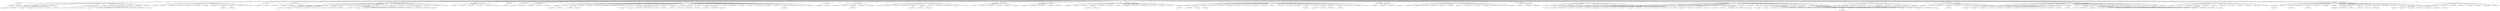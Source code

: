 graph {
n0 [label="n0 (0.0)"];
n1 [label="n1 (3.6034345626831055)"];
n2 [label="n2 (3.830849289894104)"];
n3 [label="n3 (3.9880666732788086)"];
n4 [label="n4 (2.5302411317825317)"];
n5 [label="n5 (3.759459972381592)"];
n6 [label="n6 (3.697323203086853)"];
n7 [label="n7 (3.911113142967224)"];
n8 [label="n8 (3.340311884880066)"];
n9 [label="n9 (2.1966166496276855)"];
n10 [label="n10 (2.5771268606185913)"];
n11 [label="n11 (4.509087443351746)"];
n12 [label="n12 (4.396745443344116)"];
n13 [label="n13 (3.539374828338623)"];
n14 [label="n14 (3.745763063430786)"];
n15 [label="n15 (2.229772448539734)"];
n16 [label="n16 (3.8648695945739746)"];
n17 [label="n17 (3.342055916786194)"];
n18 [label="n18 (3.4768069982528687)"];
n19 [label="n19 (4.219084978103638)"];
n20 [label="n20 (3.645456552505493)"];
n21 [label="n21 (3.684691905975342)"];
n22 [label="n22 (3.2778079509735107)"];
n23 [label="n23 (2.7425553798675537)"];
n24 [label="n24 (3.602260947227478)"];
n25 [label="n25 (2.7766849994659424)"];
n26 [label="n26 (3.3940268754959106)"];
n27 [label="n27 (3.447585701942444)"];
n28 [label="n28 (4.096680998802185)"];
n29 [label="n29 (3.530552864074707)"];
n30 [label="n30 (3.01652193069458)"];
n31 [label="n31 (1.0687607526779175)"];
n32 [label="n32 (3.488664388656616)"];
n33 [label="n33 (3.8003036975860596)"];
n34 [label="n34 (3.025096893310547)"];
n35 [label="n35 (1.7637624740600586)"];
n36 [label="n36 (3.021515369415283)"];
n37 [label="n37 (3.280629277229309)"];
n38 [label="n38 (3.824389696121216)"];
n39 [label="n39 (4.0750508308410645)"];
n40 [label="n40 (3.5838818550109863)"];
n41 [label="n41 (2.6219801902770996)"];
n42 [label="n42 (3.7380971908569336)"];
n43 [label="n43 (2.770440697669983)"];
n44 [label="n44 (3.6968458890914917)"];
n45 [label="n45 (2.157405138015747)"];
n46 [label="n46 (2.481542229652405)"];
n47 [label="n47 (4.156230568885803)"];
n48 [label="n48 (2.9443740844726562)"];
n49 [label="n49 (2.6325854063034058)"];
n50 [label="n50 (3.803130865097046)"];
n51 [label="n51 (3.7766624689102173)"];
n52 [label="n52 (3.3105578422546387)"];
n53 [label="n53 (3.298366665840149)"];
n54 [label="n54 (3.6431559324264526)"];
n55 [label="n55 (2.5360761880874634)"];
n56 [label="n56 (3.2690502405166626)"];
n57 [label="n57 (2.873220920562744)"];
n58 [label="n58 (2.378765344619751)"];
n59 [label="n59 (3.966499090194702)"];
n60 [label="n60 (2.795278549194336)"];
n61 [label="n61 (3.2085765600204468)"];
n62 [label="n62 (2.339782476425171)"];
n63 [label="n63 (3.1861828565597534)"];
n64 [label="n64 (3.7462754249572754)"];
n65 [label="n65 (3.792819380760193)"];
n66 [label="n66 (2.3186371326446533)"];
n67 [label="n67 (3.3801459074020386)"];
n68 [label="n68 (3.1056185960769653)"];
n69 [label="n69 (3.138826608657837)"];
n70 [label="n70 (4.542862415313721)"];
n71 [label="n71 (2.7073471546173096)"];
n72 [label="n72 (3.3270472288131714)"];
n73 [label="n73 (3.5739712715148926)"];
n74 [label="n74 (3.793933391571045)"];
n75 [label="n75 (3.66629695892334)"];
n76 [label="n76 (4.3477277755737305)"];
n77 [label="n77 (3.7838680744171143)"];
n78 [label="n78 (3.555697798728943)"];
n79 [label="n79 (3.3565168380737305)"];
n80 [label="n80 (3.3002625703811646)"];
n81 [label="n81 (2.17805016040802)"];
n82 [label="n82 (3.41733181476593)"];
n83 [label="n83 (3.1128162145614624)"];
n84 [label="n84 (1.2726364135742188)"];
n85 [label="n85 (3.5236217975616455)"];
n86 [label="n86 (2.8831593990325928)"];
n87 [label="n87 (3.1364604234695435)"];
n88 [label="n88 (3.927209496498108)"];
n89 [label="n89 (4.052146911621094)"];
n90 [label="n90 (3.5241490602493286)"];
n91 [label="n91 (2.743841290473938)"];
n92 [label="n92 (2.067803144454956)"];
n93 [label="n93 (3.307766914367676)"];
n94 [label="n94 (2.3019665479660034)"];
n95 [label="n95 (3.1331067085266113)"];
n96 [label="n96 (2.8559274673461914)"];
n97 [label="n97 (3.8707942962646484)"];
n98 [label="n98 (3.759977340698242)"];
n99 [label="n99 (3.5661461353302)"];
n100 [label="n100 (3.069667339324951)"];
n101 [label="n101 (2.7589826583862305)"];
n102 [label="n102 (3.762057662010193)"];
n103 [label="n103 (3.8329354524612427)"];
n104 [label="n104 (3.833332657814026)"];
n105 [label="n105 (3.133044123649597)"];
n106 [label="n106 (3.630699872970581)"];
n107 [label="n107 (3.252986788749695)"];
n108 [label="n108 (4.0808258056640625)"];
n109 [label="n109 (2.511424422264099)"];
n110 [label="n110 (4.111233711242676)"];
n111 [label="n111 (3.027274012565613)"];
n112 [label="n112 (3.6131123304367065)"];
n113 [label="n113 (2.33532977104187)"];
n114 [label="n114 (3.0474847555160522)"];
n115 [label="n115 (4.184948682785034)"];
n116 [label="n116 (3.7694218158721924)"];
n117 [label="n117 (3.33188796043396)"];
n118 [label="n118 (3.212952136993408)"];
n119 [label="n119 (2.716492533683777)"];
n120 [label="n120 (3.161110520362854)"];
n121 [label="n121 (2.417776584625244)"];
n122 [label="n122 (4.374061822891235)"];
n123 [label="n123 (2.4760230779647827)"];
n124 [label="n124 (4.085485458374023)"];
n125 [label="n125 (3.5015209913253784)"];
n126 [label="n126 (2.6700520515441895)"];
n127 [label="n127 (3.382794141769409)"];
n128 [label="n128 (3.5283607244491577)"];
n129 [label="n129 (2.690896987915039)"];
n130 [label="n130 (3.746774435043335)"];
n131 [label="n131 (2.9527170658111572)"];
n132 [label="n132 (4.080668091773987)"];
n133 [label="n133 (2.3010224103927612)"];
n134 [label="n134 (3.2323062419891357)"];
n135 [label="n135 (3.4007309675216675)"];
n136 [label="n136 (3.8042523860931396)"];
n137 [label="n137 (2.60648250579834)"];
n138 [label="n138 (4.0614787340164185)"];
n139 [label="n139 (2.7677003145217896)"];
n140 [label="n140 (3.632843255996704)"];
n141 [label="n141 (3.496915102005005)"];
n142 [label="n142 (2.63363516330719)"];
n143 [label="n143 (2.366189122200012)"];
n144 [label="n144 (3.6353228092193604)"];
n145 [label="n145 (3.2789031267166138)"];
n146 [label="n146 (2.188506007194519)"];
n147 [label="n147 (4.001771450042725)"];
n148 [label="n148 (2.920444130897522)"];
n149 [label="n149 (3.5722973346710205)"];
n150 [label="n150 (1.1481592655181885)"];
n151 [label="n151 (2.319695234298706)"];
n152 [label="n152 (2.7457956075668335)"];
n153 [label="n153 (3.650308132171631)"];
n154 [label="n154 (2.819834351539612)"];
n155 [label="n155 (3.5436038970947266)"];
n156 [label="n156 (3.423935294151306)"];
n157 [label="n157 (2.314920425415039)"];
n158 [label="n158 (3.786628842353821)"];
n159 [label="n159 (3.640925407409668)"];
n160 [label="n160 (3.234707832336426)"];
n161 [label="n161 (3.408450961112976)"];
n162 [label="n162 (3.0598673820495605)"];
n163 [label="n163 (3.746511936187744)"];
n164 [label="n164 (4.0454840660095215)"];
n165 [label="n165 (3.7268574237823486)"];
n166 [label="n166 (3.5723328590393066)"];
n167 [label="n167 (3.432418942451477)"];
n168 [label="n168 (4.03676438331604)"];
n169 [label="n169 (3.7981886863708496)"];
n170 [label="n170 (2.3269801139831543)"];
n171 [label="n171 (3.29255211353302)"];
n172 [label="n172 (2.6051602363586426)"];
n173 [label="n173 (2.074942469596863)"];
n174 [label="n174 (3.399405002593994)"];
n175 [label="n175 (2.794318914413452)"];
n176 [label="n176 (2.480010986328125)"];
n177 [label="n177 (3.381822347640991)"];
n178 [label="n178 (3.784619927406311)"];
n179 [label="n179 (3.7370190620422363)"];
n180 [label="n180 (2.481149196624756)"];
n181 [label="n181 (3.032340884208679)"];
n182 [label="n182 (1.6610890626907349)"];
n183 [label="n183 (3.9399439096450806)"];
n184 [label="n184 (1.454150915145874)"];
n185 [label="n185 (3.006353974342346)"];
n186 [label="n186 (2.203749656677246)"];
n187 [label="n187 (2.219743847846985)"];
n188 [label="n188 (3.3850775957107544)"];
n189 [label="n189 (3.4008498191833496)"];
n190 [label="n190 (3.995362401008606)"];
n191 [label="n191 (2.261682391166687)"];
n192 [label="n192 (3.8095812797546387)"];
n193 [label="n193 (4.338298678398132)"];
n194 [label="n194 (3.4620903730392456)"];
n195 [label="n195 (3.272406816482544)"];
n196 [label="n196 (3.0773335695266724)"];
n197 [label="n197 (3.521995425224304)"];
n198 [label="n198 (1.9483035802841187)"];
n199 [label="n199 (3.368093729019165)"];
n200 [label="n200 (3.200364589691162)"];
n201 [label="n201 (2.476472020149231)"];
n202 [label="n202 (3.231751322746277)"];
n203 [label="n203 (2.3181105852127075)"];
n204 [label="n204 (3.470585584640503)"];
n205 [label="n205 (3.772425055503845)"];
n206 [label="n206 (2.939525842666626)"];
n207 [label="n207 (2.7937756776809692)"];
n208 [label="n208 (3.2181153297424316)"];
n209 [label="n209 (3.4964970350265503)"];
n210 [label="n210 (2.742178201675415)"];
n211 [label="n211 (3.5153526067733765)"];
n212 [label="n212 (4.1848989725112915)"];
n213 [label="n213 (2.9057767391204834)"];
n214 [label="n214 (2.0394113063812256)"];
n215 [label="n215 (3.2071462869644165)"];
n216 [label="n216 (3.996845245361328)"];
n217 [label="n217 (3.3357949256896973)"];
n218 [label="n218 (3.794343113899231)"];
n219 [label="n219 (3.2396103143692017)"];
n220 [label="n220 (3.5760737657546997)"];
n221 [label="n221 (3.3948863744735718)"];
n222 [label="n222 (1.7117853164672852)"];
n223 [label="n223 (3.526899576187134)"];
n224 [label="n224 (3.1271753311157227)"];
n225 [label="n225 (3.225190758705139)"];
n226 [label="n226 (2.3864424228668213)"];
n227 [label="n227 (3.4824546575546265)"];
n228 [label="n228 (2.387430429458618)"];
n229 [label="n229 (2.505190134048462)"];
n230 [label="n230 (4.480416893959045)"];
n231 [label="n231 (3.349602460861206)"];
n232 [label="n232 (2.2521069049835205)"];
n233 [label="n233 (3.3939871788024902)"];
n234 [label="n234 (2.9839627742767334)"];
n235 [label="n235 (4.386499524116516)"];
n236 [label="n236 (3.7929320335388184)"];
n237 [label="n237 (3.630023956298828)"];
n238 [label="n238 (3.0311509370803833)"];
n239 [label="n239 (3.525680422782898)"];
n240 [label="n240 (2.606290102005005)"];
n241 [label="n241 (3.902939558029175)"];
n242 [label="n242 (3.637709379196167)"];
n243 [label="n243 (3.179192066192627)"];
n244 [label="n244 (3.653397798538208)"];
n245 [label="n245 (3.6621466875076294)"];
n246 [label="n246 (3.411239743232727)"];
n247 [label="n247 (3.659234881401062)"];
n248 [label="n248 (4.395505428314209)"];
n249 [label="n249 (3.110342502593994)"];
n250 [label="n250 (3.657895565032959)"];
n251 [label="n251 (3.6619313955307007)"];
n252 [label="n252 (2.8521615266799927)"];
n253 [label="n253 (2.599604845046997)"];
n254 [label="n254 (3.1847283840179443)"];
n255 [label="n255 (3.721871018409729)"];
n256 [label="n256 (3.699778199195862)"];
n257 [label="n257 (3.249337673187256)"];
n258 [label="n258 (3.8995708227157593)"];
n259 [label="n259 (2.6440584659576416)"];
n260 [label="n260 (3.943065643310547)"];
n261 [label="n261 (3.447598695755005)"];
n262 [label="n262 (1.2948548793792725)"];
n263 [label="n263 (3.0505071878433228)"];
n264 [label="n264 (3.9966983795166016)"];
n265 [label="n265 (2.554599642753601)"];
n266 [label="n266 (3.5585650205612183)"];
n267 [label="n267 (2.451367139816284)"];
n268 [label="n268 (3.9398783445358276)"];
n269 [label="n269 (2.342229962348938)"];
n270 [label="n270 (3.628416419029236)"];
n271 [label="n271 (3.641168236732483)"];
n272 [label="n272 (3.4691874980926514)"];
n273 [label="n273 (3.306206464767456)"];
n274 [label="n274 (3.562578320503235)"];
n275 [label="n275 (2.9834187030792236)"];
n276 [label="n276 (2.880190372467041)"];
n277 [label="n277 (4.060184478759766)"];
n278 [label="n278 (2.245369791984558)"];
n279 [label="n279 (2.3909109830856323)"];
n280 [label="n280 (2.7631808519363403)"];
n281 [label="n281 (3.768354058265686)"];
n282 [label="n282 (2.798377275466919)"];
n283 [label="n283 (3.145522713661194)"];
n284 [label="n284 (3.084293842315674)"];
n285 [label="n285 (3.4189348220825195)"];
n286 [label="n286 (3.3677374124526978)"];
n287 [label="n287 (2.4948511123657227)"];
n288 [label="n288 (2.4361982345581055)"];
n289 [label="n289 (3.021627187728882)"];
n290 [label="n290 (1.8468501567840576)"];
n291 [label="n291 (3.424220323562622)"];
n292 [label="n292 (2.4555498361587524)"];
n293 [label="n293 (3.5078924894332886)"];
n294 [label="n294 (2.8442641496658325)"];
n295 [label="n295 (3.5908604860305786)"];
n296 [label="n296 (3.377458095550537)"];
n297 [label="n297 (4.7140467166900635)"];
n298 [label="n298 (3.496320128440857)"];
n299 [label="n299 (2.686421751976013)"];
n300 [label="n300 (4.20259428024292)"];
n301 [label="n301 (2.99823796749115)"];
n302 [label="n302 (2.438140869140625)"];
n303 [label="n303 (2.378550887107849)"];
n304 [label="n304 (3.70807147026062)"];
n305 [label="n305 (2.7170432806015015)"];
n306 [label="n306 (3.167225480079651)"];
n307 [label="n307 (3.8428550958633423)"];
n308 [label="n308 (2.9794074296951294)"];
n309 [label="n309 (2.646193027496338)"];
n310 [label="n310 (3.8975934982299805)"];
n311 [label="n311 (2.6697733402252197)"];
n312 [label="n312 (3.3331137895584106)"];
n313 [label="n313 (4.17071270942688)"];
n314 [label="n314 (3.5361963510513306)"];
n315 [label="n315 (2.55509614944458)"];
n316 [label="n316 (3.871409296989441)"];
n317 [label="n317 (3.3268524408340454)"];
n318 [label="n318 (4.357276916503906)"];
n319 [label="n319 (2.7550209760665894)"];
n320 [label="n320 (3.915623426437378)"];
n321 [label="n321 (3.366586685180664)"];
n322 [label="n322 (3.543993592262268)"];
n323 [label="n323 (3.8710529804229736)"];
n324 [label="n324 (3.693337321281433)"];
n325 [label="n325 (3.7390122413635254)"];
n326 [label="n326 (3.1909334659576416)"];
n327 [label="n327 (2.588836908340454)"];
n328 [label="n328 (3.0781813859939575)"];
n329 [label="n329 (4.141105890274048)"];
n330 [label="n330 (3.3732223510742188)"];
n331 [label="n331 (3.5114344358444214)"];
n332 [label="n332 (3.3850767612457275)"];
n333 [label="n333 (3.3274686336517334)"];
n334 [label="n334 (3.9606164693832397)"];
n335 [label="n335 (3.5462424755096436)"];
n336 [label="n336 (1.52028226852417)"];
n337 [label="n337 (2.9914621114730835)"];
n338 [label="n338 (3.0133217573165894)"];
n339 [label="n339 (2.5633723735809326)"];
n340 [label="n340 (3.6198025941848755)"];
n341 [label="n341 (3.8355005979537964)"];
n342 [label="n342 (3.19238543510437)"];
n343 [label="n343 (2.939796209335327)"];
n344 [label="n344 (2.3490183353424072)"];
n345 [label="n345 (3.408751368522644)"];
n346 [label="n346 (2.3161078691482544)"];
n347 [label="n347 (2.586326003074646)"];
n348 [label="n348 (3.773483991622925)"];
n349 [label="n349 (2.7672513723373413)"];
n350 [label="n350 (2.697842240333557)"];
n351 [label="n351 (3.3319143056869507)"];
n352 [label="n352 (3.461910128593445)"];
n353 [label="n353 (3.3241546154022217)"];
n354 [label="n354 (3.428937554359436)"];
n355 [label="n355 (1.0237188339233398)"];
n356 [label="n356 (2.437268853187561)"];
n357 [label="n357 (2.6619569063186646)"];
n358 [label="n358 (3.789788603782654)"];
n359 [label="n359 (3.482711672782898)"];
n360 [label="n360 (2.1644304990768433)"];
n361 [label="n361 (2.4234033823013306)"];
n362 [label="n362 (2.619894027709961)"];
n363 [label="n363 (3.1537647247314453)"];
n364 [label="n364 (3.4281368255615234)"];
n365 [label="n365 (3.5874650478363037)"];
n366 [label="n366 (3.5497647523880005)"];
n367 [label="n367 (4.042220950126648)"];
n368 [label="n368 (3.3665863275527954)"];
n369 [label="n369 (2.9497196674346924)"];
n370 [label="n370 (2.2731963396072388)"];
n371 [label="n371 (4.038983583450317)"];
n372 [label="n372 (3.989962577819824)"];
n373 [label="n373 (4.181079268455505)"];
n374 [label="n374 (1.8131502866744995)"];
n375 [label="n375 (2.8437910079956055)"];
n376 [label="n376 (4.0444923639297485)"];
n377 [label="n377 (3.7387160062789917)"];
n378 [label="n378 (1.9992643594741821)"];
n379 [label="n379 (3.6973310708999634)"];
n380 [label="n380 (3.5859020948410034)"];
n381 [label="n381 (2.935230851173401)"];
n382 [label="n382 (3.181479811668396)"];
n383 [label="n383 (3.1915334463119507)"];
n384 [label="n384 (2.9874995946884155)"];
n385 [label="n385 (3.880422353744507)"];
n386 [label="n386 (2.9812123775482178)"];
n387 [label="n387 (3.899295449256897)"];
n388 [label="n388 (3.8870071172714233)"];
n389 [label="n389 (3.5070672035217285)"];
n390 [label="n390 (3.628310799598694)"];
n391 [label="n391 (3.083566188812256)"];
n392 [label="n392 (3.6208828687667847)"];
n393 [label="n393 (3.4309035539627075)"];
n394 [label="n394 (2.0477964878082275)"];
n395 [label="n395 (2.0366463661193848)"];
n396 [label="n396 (3.3491655588150024)"];
n397 [label="n397 (3.689371109008789)"];
n398 [label="n398 (2.5327717065811157)"];
n399 [label="n399 (4.603039860725403)"];
n400 [label="n400 (2.5246198177337646)"];
n401 [label="n401 (1.169524073600769)"];
n402 [label="n402 (2.354683041572571)"];
n403 [label="n403 (4.163391947746277)"];
n404 [label="n404 (4.007444620132446)"];
n405 [label="n405 (2.860674738883972)"];
n406 [label="n406 (3.7228219509124756)"];
n407 [label="n407 (3.980054497718811)"];
n408 [label="n408 (2.5321825742721558)"];
n409 [label="n409 (3.475699305534363)"];
n410 [label="n410 (2.845923066139221)"];
n411 [label="n411 (3.69064998626709)"];
n412 [label="n412 (3.6023452281951904)"];
n413 [label="n413 (3.3560870885849)"];
n414 [label="n414 (3.729891061782837)"];
n415 [label="n415 (3.8350411653518677)"];
n416 [label="n416 (3.6789010763168335)"];
n417 [label="n417 (2.087475299835205)"];
n418 [label="n418 (3.3719319105148315)"];
n419 [label="n419 (3.3919774293899536)"];
n420 [label="n420 (3.4548388719558716)"];
n421 [label="n421 (2.7890838384628296)"];
n422 [label="n422 (3.3481266498565674)"];
n423 [label="n423 (3.326414704322815)"];
n424 [label="n424 (3.4608837366104126)"];
n425 [label="n425 (3.3668625354766846)"];
n426 [label="n426 (3.5142853260040283)"];
n427 [label="n427 (3.700286388397217)"];
n428 [label="n428 (3.201969265937805)"];
n429 [label="n429 (3.3785600662231445)"];
n430 [label="n430 (3.4293893575668335)"];
n431 [label="n431 (2.9307881593704224)"];
n432 [label="n432 (3.61712110042572)"];
n433 [label="n433 (3.3747540712356567)"];
n434 [label="n434 (3.0423961877822876)"];
n435 [label="n435 (3.214077353477478)"];
n436 [label="n436 (2.767006039619446)"];
n437 [label="n437 (3.3536458015441895)"];
n438 [label="n438 (2.7657660245895386)"];
n439 [label="n439 (2.7659412622451782)"];
n440 [label="n440 (3.0196478366851807)"];
n441 [label="n441 (1.629345178604126)"];
n442 [label="n442 (2.8158013820648193)"];
n443 [label="n443 (3.2334386110305786)"];
n444 [label="n444 (2.5741177797317505)"];
n445 [label="n445 (4.006497025489807)"];
n446 [label="n446 (3.334244966506958)"];
n447 [label="n447 (3.6216413974761963)"];
n448 [label="n448 (2.928896427154541)"];
n449 [label="n449 (3.680613875389099)"];
n450 [label="n450 (2.3731777667999268)"];
n451 [label="n451 (3.513064980506897)"];
n452 [label="n452 (3.2367889881134033)"];
n453 [label="n453 (3.8655405044555664)"];
n454 [label="n454 (3.6132166385650635)"];
n455 [label="n455 (2.9307698011398315)"];
n456 [label="n456 (3.3642489910125732)"];
n457 [label="n457 (3.5834470987319946)"];
n458 [label="n458 (2.7396689653396606)"];
n459 [label="n459 (3.8725324869155884)"];
n460 [label="n460 (2.568790555000305)"];
n461 [label="n461 (3.606594681739807)"];
n462 [label="n462 (1.3170758485794067)"];
n463 [label="n463 (3.6019366979599)"];
n464 [label="n464 (2.993220329284668)"];
n465 [label="n465 (4.315898776054382)"];
n466 [label="n466 (2.2294098138809204)"];
n467 [label="n467 (3.4504817724227905)"];
n468 [label="n468 (3.367822527885437)"];
n469 [label="n469 (3.093957781791687)"];
n470 [label="n470 (2.6072810888290405)"];
n471 [label="n471 (3.767454147338867)"];
n472 [label="n472 (3.726814866065979)"];
n473 [label="n473 (2.396414279937744)"];
n474 [label="n474 (2.921181797981262)"];
n475 [label="n475 (2.6781647205352783)"];
n476 [label="n476 (2.4719258546829224)"];
n477 [label="n477 (3.4983116388320923)"];
n478 [label="n478 (3.0892539024353027)"];
n479 [label="n479 (3.628025770187378)"];
n480 [label="n480 (3.4055912494659424)"];
n481 [label="n481 (3.7846524715423584)"];
n482 [label="n482 (3.19951593875885)"];
n483 [label="n483 (3.927608013153076)"];
n484 [label="n484 (2.9484254121780396)"];
n485 [label="n485 (2.9731030464172363)"];
n486 [label="n486 (2.0262651443481445)"];
n487 [label="n487 (3.7882882356643677)"];
n488 [label="n488 (3.7352867126464844)"];
n489 [label="n489 (3.4973061084747314)"];
n490 [label="n490 (4.405613303184509)"];
n491 [label="n491 (3.6994394063949585)"];
n492 [label="n492 (3.6493998765945435)"];
n493 [label="n493 (3.911708116531372)"];
n494 [label="n494 (3.746322512626648)"];
n495 [label="n495 (3.407097101211548)"];
n496 [label="n496 (3.8632285594940186)"];
n497 [label="n497 (2.463713049888611)"];
n498 [label="n498 (3.339729428291321)"];
n499 [label="n499 (3.3085150718688965)"];
n0 -- n290 [weight=1.0 label=1.0];
n0 -- n214 [weight=1.0 label=1.0];
n0 -- n0 [weight=1.0 label=1.0];
n0 -- n204 [weight=1.0 label=1.0];
n0 -- n35 [weight=1.0 label=1.0];
n0 -- n401 [weight=1.0 label=1.0];
n0 -- n90 [weight=1.0 label=1.0];
n0 -- n243 [weight=1.0 label=1.0];
n0 -- n222 [weight=1.0 label=1.0];
n0 -- n486 [weight=1.0 label=1.0];
n0 -- n0 [weight=1.0 label=1.0];
n0 -- n94 [weight=1.0 label=1.0];
n0 -- n172 [weight=1.0 label=1.0];
n0 -- n84 [weight=1.0 label=1.0];
n0 -- n292 [weight=1.0 label=1.0];
n0 -- n150 [weight=1.0 label=1.0];
n0 -- n402 [weight=1.0 label=1.0];
n0 -- n421 [weight=1.0 label=1.0];
n0 -- n378 [weight=1.0 label=1.0];
n0 -- n182 [weight=1.0 label=1.0];
n0 -- n31 [weight=1.0 label=1.0];
n0 -- n145 [weight=1.0 label=1.0];
n0 -- n462 [weight=1.0 label=1.0];
n0 -- n479 [weight=1.0 label=1.0];
n0 -- n278 [weight=1.0 label=1.0];
n0 -- n282 [weight=1.0 label=1.0];
n0 -- n374 [weight=1.0 label=1.0];
n0 -- n384 [weight=1.0 label=1.0];
n0 -- n466 [weight=1.0 label=1.0];
n0 -- n198 [weight=1.0 label=1.0];
n0 -- n240 [weight=1.0 label=1.0];
n0 -- n441 [weight=1.0 label=1.0];
n0 -- n355 [weight=1.0 label=1.0];
n0 -- n146 [weight=1.0 label=1.0];
n0 -- n81 [weight=1.0 label=1.0];
n0 -- n92 [weight=1.0 label=1.0];
n0 -- n319 [weight=1.0 label=1.0];
n0 -- n4 [weight=1.0 label=1.0];
n0 -- n71 [weight=1.0 label=1.0];
n0 -- n184 [weight=1.0 label=1.0];
n0 -- n195 [weight=1.0 label=1.0];
n0 -- n262 [weight=1.0 label=1.0];
n0 -- n83 [weight=1.0 label=1.0];
n0 -- n336 [weight=1.0 label=1.0];
n1 -- n222 [weight=1.0 label=1.0];
n2 -- n288 [weight=1.0 label=1.0];
n3 -- n48 [weight=1.0 label=1.0];
n4 -- n304 [weight=1.0 label=1.0];
n4 -- n237 [weight=1.0 label=1.0];
n4 -- n0 [weight=1.0 label=1.0];
n5 -- n210 [weight=1.0 label=1.0];
n6 -- n66 [weight=1.0 label=1.0];
n7 -- n23 [weight=1.0 label=1.0];
n8 -- n336 [weight=1.0 label=1.0];
n9 -- n192 [weight=1.0 label=1.0];
n9 -- n150 [weight=1.0 label=1.0];
n9 -- n358 [weight=1.0 label=1.0];
n10 -- n150 [weight=1.0 label=1.0];
n11 -- n356 [weight=1.0 label=1.0];
n12 -- n292 [weight=1.0 label=1.0];
n13 -- n176 [weight=1.0 label=1.0];
n14 -- n137 [weight=1.0 label=1.0];
n15 -- n270 [weight=1.0 label=1.0];
n15 -- n401 [weight=1.0 label=1.0];
n15 -- n459 [weight=1.0 label=1.0];
n16 -- n46 [weight=1.0 label=1.0];
n17 -- n378 [weight=1.0 label=1.0];
n18 -- n278 [weight=1.0 label=1.0];
n19 -- n129 [weight=1.0 label=1.0];
n20 -- n486 [weight=1.0 label=1.0];
n21 -- n232 [weight=1.0 label=1.0];
n22 -- n336 [weight=1.0 label=1.0];
n23 -- n355 [weight=1.0 label=1.0];
n23 -- n89 [weight=1.0 label=1.0];
n23 -- n178 [weight=1.0 label=1.0];
n23 -- n7 [weight=1.0 label=1.0];
n24 -- n191 [weight=1.0 label=1.0];
n25 -- n122 [weight=1.0 label=1.0];
n25 -- n150 [weight=1.0 label=1.0];
n25 -- n487 [weight=1.0 label=1.0];
n26 -- n344 [weight=1.0 label=1.0];
n27 -- n81 [weight=1.0 label=1.0];
n28 -- n441 [weight=1.0 label=1.0];
n29 -- n473 [weight=1.0 label=1.0];
n30 -- n35 [weight=1.0 label=1.0];
n31 -- n201 [weight=1.0 label=1.0];
n31 -- n288 [weight=1.0 label=1.0];
n31 -- n422 [weight=1.0 label=1.0];
n31 -- n157 [weight=1.0 label=1.0];
n31 -- n455 [weight=1.0 label=1.0];
n31 -- n173 [weight=1.0 label=1.0];
n31 -- n210 [weight=1.0 label=1.0];
n31 -- n289 [weight=1.0 label=1.0];
n31 -- n106 [weight=1.0 label=1.0];
n31 -- n133 [weight=1.0 label=1.0];
n31 -- n382 [weight=1.0 label=1.0];
n31 -- n0 [weight=1.0 label=1.0];
n31 -- n62 [weight=1.0 label=1.0];
n32 -- n176 [weight=1.0 label=1.0];
n33 -- n394 [weight=1.0 label=1.0];
n34 -- n150 [weight=1.0 label=1.0];
n35 -- n189 [weight=1.0 label=1.0];
n35 -- n349 [weight=1.0 label=1.0];
n35 -- n61 [weight=1.0 label=1.0];
n35 -- n217 [weight=1.0 label=1.0];
n35 -- n343 [weight=1.0 label=1.0];
n35 -- n30 [weight=1.0 label=1.0];
n35 -- n57 [weight=1.0 label=1.0];
n35 -- n141 [weight=1.0 label=1.0];
n35 -- n485 [weight=1.0 label=1.0];
n35 -- n0 [weight=1.0 label=1.0];
n35 -- n439 [weight=1.0 label=1.0];
n35 -- n251 [weight=1.0 label=1.0];
n35 -- n154 [weight=1.0 label=1.0];
n36 -- n150 [weight=1.0 label=1.0];
n37 -- n222 [weight=1.0 label=1.0];
n38 -- n226 [weight=1.0 label=1.0];
n39 -- n278 [weight=1.0 label=1.0];
n40 -- n265 [weight=1.0 label=1.0];
n41 -- n325 [weight=1.0 label=1.0];
n41 -- n462 [weight=1.0 label=1.0];
n42 -- n262 [weight=1.0 label=1.0];
n43 -- n277 [weight=1.0 label=1.0];
n43 -- n84 [weight=1.0 label=1.0];
n44 -- n357 [weight=1.0 label=1.0];
n45 -- n150 [weight=1.0 label=1.0];
n46 -- n447 [weight=1.0 label=1.0];
n46 -- n16 [weight=1.0 label=1.0];
n46 -- n477 [weight=1.0 label=1.0];
n46 -- n489 [weight=1.0 label=1.0];
n46 -- n84 [weight=1.0 label=1.0];
n47 -- n123 [weight=1.0 label=1.0];
n48 -- n403 [weight=1.0 label=1.0];
n48 -- n374 [weight=1.0 label=1.0];
n48 -- n3 [weight=1.0 label=1.0];
n49 -- n262 [weight=1.0 label=1.0];
n49 -- n247 [weight=1.0 label=1.0];
n49 -- n373 [weight=1.0 label=1.0];
n50 -- n259 [weight=1.0 label=1.0];
n51 -- n303 [weight=1.0 label=1.0];
n52 -- n370 [weight=1.0 label=1.0];
n53 -- n84 [weight=1.0 label=1.0];
n54 -- n222 [weight=1.0 label=1.0];
n55 -- n184 [weight=1.0 label=1.0];
n56 -- n462 [weight=1.0 label=1.0];
n57 -- n35 [weight=1.0 label=1.0];
n58 -- n150 [weight=1.0 label=1.0];
n59 -- n473 [weight=1.0 label=1.0];
n60 -- n150 [weight=1.0 label=1.0];
n61 -- n35 [weight=1.0 label=1.0];
n62 -- n31 [weight=1.0 label=1.0];
n63 -- n150 [weight=1.0 label=1.0];
n64 -- n152 [weight=1.0 label=1.0];
n65 -- n210 [weight=1.0 label=1.0];
n66 -- n84 [weight=1.0 label=1.0];
n66 -- n236 [weight=1.0 label=1.0];
n66 -- n6 [weight=1.0 label=1.0];
n66 -- n409 [weight=1.0 label=1.0];
n67 -- n374 [weight=1.0 label=1.0];
n68 -- n401 [weight=1.0 label=1.0];
n69 -- n417 [weight=1.0 label=1.0];
n69 -- n297 [weight=1.0 label=1.0];
n70 -- n464 [weight=1.0 label=1.0];
n71 -- n0 [weight=1.0 label=1.0];
n71 -- n494 [weight=1.0 label=1.0];
n71 -- n255 [weight=1.0 label=1.0];
n72 -- n184 [weight=1.0 label=1.0];
n73 -- n441 [weight=1.0 label=1.0];
n74 -- n356 [weight=1.0 label=1.0];
n75 -- n470 [weight=1.0 label=1.0];
n76 -- n234 [weight=1.0 label=1.0];
n77 -- n346 [weight=1.0 label=1.0];
n78 -- n151 [weight=1.0 label=1.0];
n79 -- n417 [weight=1.0 label=1.0];
n80 -- n336 [weight=1.0 label=1.0];
n81 -- n488 [weight=1.0 label=1.0];
n81 -- n27 [weight=1.0 label=1.0];
n81 -- n0 [weight=1.0 label=1.0];
n81 -- n424 [weight=1.0 label=1.0];
n81 -- n194 [weight=1.0 label=1.0];
n81 -- n177 [weight=1.0 label=1.0];
n82 -- n173 [weight=1.0 label=1.0];
n83 -- n0 [weight=1.0 label=1.0];
n84 -- n0 [weight=1.0 label=1.0];
n84 -- n180 [weight=1.0 label=1.0];
n84 -- n66 [weight=1.0 label=1.0];
n84 -- n160 [weight=1.0 label=1.0];
n84 -- n46 [weight=1.0 label=1.0];
n84 -- n450 [weight=1.0 label=1.0];
n84 -- n438 [weight=1.0 label=1.0];
n84 -- n113 [weight=1.0 label=1.0];
n84 -- n287 [weight=1.0 label=1.0];
n84 -- n208 [weight=1.0 label=1.0];
n84 -- n225 [weight=1.0 label=1.0];
n84 -- n53 [weight=1.0 label=1.0];
n84 -- n226 [weight=1.0 label=1.0];
n84 -- n43 [weight=1.0 label=1.0];
n84 -- n207 [weight=1.0 label=1.0];
n84 -- n252 [weight=1.0 label=1.0];
n84 -- n151 [weight=1.0 label=1.0];
n85 -- n346 [weight=1.0 label=1.0];
n86 -- n336 [weight=1.0 label=1.0];
n87 -- n290 [weight=1.0 label=1.0];
n88 -- n290 [weight=1.0 label=1.0];
n89 -- n23 [weight=1.0 label=1.0];
n90 -- n0 [weight=1.0 label=1.0];
n91 -- n218 [weight=1.0 label=1.0];
n91 -- n462 [weight=1.0 label=1.0];
n92 -- n249 [weight=1.0 label=1.0];
n92 -- n352 [weight=1.0 label=1.0];
n92 -- n0 [weight=1.0 label=1.0];
n92 -- n423 [weight=1.0 label=1.0];
n92 -- n268 [weight=1.0 label=1.0];
n92 -- n334 [weight=1.0 label=1.0];
n92 -- n200 [weight=1.0 label=1.0];
n93 -- n486 [weight=1.0 label=1.0];
n94 -- n0 [weight=1.0 label=1.0];
n94 -- n274 [weight=1.0 label=1.0];
n95 -- n462 [weight=1.0 label=1.0];
n96 -- n453 [weight=1.0 label=1.0];
n96 -- n374 [weight=1.0 label=1.0];
n97 -- n191 [weight=1.0 label=1.0];
n98 -- n232 [weight=1.0 label=1.0];
n99 -- n398 [weight=1.0 label=1.0];
n100 -- n441 [weight=1.0 label=1.0];
n100 -- n124 [weight=1.0 label=1.0];
n101 -- n388 [weight=1.0 label=1.0];
n101 -- n222 [weight=1.0 label=1.0];
n101 -- n320 [weight=1.0 label=1.0];
n102 -- n201 [weight=1.0 label=1.0];
n103 -- n349 [weight=1.0 label=1.0];
n104 -- n357 [weight=1.0 label=1.0];
n105 -- n198 [weight=1.0 label=1.0];
n106 -- n31 [weight=1.0 label=1.0];
n107 -- n378 [weight=1.0 label=1.0];
n108 -- n346 [weight=1.0 label=1.0];
n109 -- n341 [weight=1.0 label=1.0];
n109 -- n197 [weight=1.0 label=1.0];
n109 -- n355 [weight=1.0 label=1.0];
n109 -- n235 [weight=1.0 label=1.0];
n110 -- n114 [weight=1.0 label=1.0];
n111 -- n150 [weight=1.0 label=1.0];
n111 -- n230 [weight=1.0 label=1.0];
n112 -- n123 [weight=1.0 label=1.0];
n113 -- n84 [weight=1.0 label=1.0];
n114 -- n336 [weight=1.0 label=1.0];
n114 -- n110 [weight=1.0 label=1.0];
n115 -- n238 [weight=1.0 label=1.0];
n116 -- n288 [weight=1.0 label=1.0];
n117 -- n150 [weight=1.0 label=1.0];
n118 -- n186 [weight=1.0 label=1.0];
n119 -- n401 [weight=1.0 label=1.0];
n120 -- n290 [weight=1.0 label=1.0];
n121 -- n150 [weight=1.0 label=1.0];
n122 -- n25 [weight=1.0 label=1.0];
n123 -- n112 [weight=1.0 label=1.0];
n123 -- n150 [weight=1.0 label=1.0];
n123 -- n457 [weight=1.0 label=1.0];
n123 -- n47 [weight=1.0 label=1.0];
n124 -- n100 [weight=1.0 label=1.0];
n125 -- n203 [weight=1.0 label=1.0];
n126 -- n462 [weight=1.0 label=1.0];
n126 -- n372 [weight=1.0 label=1.0];
n127 -- n344 [weight=1.0 label=1.0];
n128 -- n143 [weight=1.0 label=1.0];
n129 -- n19 [weight=1.0 label=1.0];
n129 -- n355 [weight=1.0 label=1.0];
n129 -- n241 [weight=1.0 label=1.0];
n130 -- n362 [weight=1.0 label=1.0];
n131 -- n374 [weight=1.0 label=1.0];
n132 -- n267 [weight=1.0 label=1.0];
n133 -- n317 [weight=1.0 label=1.0];
n133 -- n31 [weight=1.0 label=1.0];
n133 -- n183 [weight=1.0 label=1.0];
n134 -- n184 [weight=1.0 label=1.0];
n135 -- n173 [weight=1.0 label=1.0];
n136 -- n151 [weight=1.0 label=1.0];
n137 -- n14 [weight=1.0 label=1.0];
n137 -- n150 [weight=1.0 label=1.0];
n137 -- n411 [weight=1.0 label=1.0];
n138 -- n152 [weight=1.0 label=1.0];
n139 -- n401 [weight=1.0 label=1.0];
n140 -- n143 [weight=1.0 label=1.0];
n141 -- n35 [weight=1.0 label=1.0];
n142 -- n205 [weight=1.0 label=1.0];
n142 -- n262 [weight=1.0 label=1.0];
n143 -- n335 [weight=1.0 label=1.0];
n143 -- n429 [weight=1.0 label=1.0];
n143 -- n140 [weight=1.0 label=1.0];
n143 -- n300 [weight=1.0 label=1.0];
n143 -- n128 [weight=1.0 label=1.0];
n143 -- n355 [weight=1.0 label=1.0];
n144 -- n290 [weight=1.0 label=1.0];
n145 -- n490 [weight=1.0 label=1.0];
n145 -- n0 [weight=1.0 label=1.0];
n146 -- n371 [weight=1.0 label=1.0];
n146 -- n383 [weight=1.0 label=1.0];
n146 -- n0 [weight=1.0 label=1.0];
n146 -- n407 [weight=1.0 label=1.0];
n146 -- n330 [weight=1.0 label=1.0];
n147 -- n262 [weight=1.0 label=1.0];
n148 -- n222 [weight=1.0 label=1.0];
n149 -- n184 [weight=1.0 label=1.0];
n150 -- n298 [weight=1.0 label=1.0];
n150 -- n176 [weight=1.0 label=1.0];
n150 -- n309 [weight=1.0 label=1.0];
n150 -- n498 [weight=1.0 label=1.0];
n150 -- n431 [weight=1.0 label=1.0];
n150 -- n187 [weight=1.0 label=1.0];
n150 -- n310 [weight=1.0 label=1.0];
n150 -- n460 [weight=1.0 label=1.0];
n150 -- n123 [weight=1.0 label=1.0];
n150 -- n0 [weight=1.0 label=1.0];
n150 -- n60 [weight=1.0 label=1.0];
n150 -- n137 [weight=1.0 label=1.0];
n150 -- n10 [weight=1.0 label=1.0];
n150 -- n45 [weight=1.0 label=1.0];
n150 -- n476 [weight=1.0 label=1.0];
n150 -- n121 [weight=1.0 label=1.0];
n150 -- n117 [weight=1.0 label=1.0];
n150 -- n111 [weight=1.0 label=1.0];
n150 -- n434 [weight=1.0 label=1.0];
n150 -- n63 [weight=1.0 label=1.0];
n150 -- n25 [weight=1.0 label=1.0];
n150 -- n58 [weight=1.0 label=1.0];
n150 -- n484 [weight=1.0 label=1.0];
n150 -- n9 [weight=1.0 label=1.0];
n150 -- n36 [weight=1.0 label=1.0];
n150 -- n269 [weight=1.0 label=1.0];
n150 -- n311 [weight=1.0 label=1.0];
n150 -- n458 [weight=1.0 label=1.0];
n150 -- n497 [weight=1.0 label=1.0];
n150 -- n279 [weight=1.0 label=1.0];
n150 -- n34 [weight=1.0 label=1.0];
n150 -- n152 [weight=1.0 label=1.0];
n151 -- n84 [weight=1.0 label=1.0];
n151 -- n136 [weight=1.0 label=1.0];
n151 -- n167 [weight=1.0 label=1.0];
n151 -- n351 [weight=1.0 label=1.0];
n151 -- n221 [weight=1.0 label=1.0];
n151 -- n456 [weight=1.0 label=1.0];
n151 -- n78 [weight=1.0 label=1.0];
n151 -- n432 [weight=1.0 label=1.0];
n152 -- n64 [weight=1.0 label=1.0];
n152 -- n138 [weight=1.0 label=1.0];
n152 -- n150 [weight=1.0 label=1.0];
n153 -- n290 [weight=1.0 label=1.0];
n154 -- n35 [weight=1.0 label=1.0];
n155 -- n279 [weight=1.0 label=1.0];
n156 -- n441 [weight=1.0 label=1.0];
n157 -- n419 [weight=1.0 label=1.0];
n157 -- n291 [weight=1.0 label=1.0];
n157 -- n31 [weight=1.0 label=1.0];
n157 -- n295 [weight=1.0 label=1.0];
n157 -- n366 [weight=1.0 label=1.0];
n157 -- n368 [weight=1.0 label=1.0];
n158 -- n486 [weight=1.0 label=1.0];
n159 -- n355 [weight=1.0 label=1.0];
n160 -- n84 [weight=1.0 label=1.0];
n161 -- n214 [weight=1.0 label=1.0];
n162 -- n214 [weight=1.0 label=1.0];
n163 -- n222 [weight=1.0 label=1.0];
n164 -- n462 [weight=1.0 label=1.0];
n165 -- n356 [weight=1.0 label=1.0];
n166 -- n473 [weight=1.0 label=1.0];
n167 -- n151 [weight=1.0 label=1.0];
n168 -- n207 [weight=1.0 label=1.0];
n169 -- n462 [weight=1.0 label=1.0];
n170 -- n433 [weight=1.0 label=1.0];
n170 -- n314 [weight=1.0 label=1.0];
n170 -- n355 [weight=1.0 label=1.0];
n171 -- n262 [weight=1.0 label=1.0];
n172 -- n390 [weight=1.0 label=1.0];
n172 -- n248 [weight=1.0 label=1.0];
n172 -- n0 [weight=1.0 label=1.0];
n173 -- n135 [weight=1.0 label=1.0];
n173 -- n365 [weight=1.0 label=1.0];
n173 -- n258 [weight=1.0 label=1.0];
n173 -- n31 [weight=1.0 label=1.0];
n173 -- n353 [weight=1.0 label=1.0];
n173 -- n82 [weight=1.0 label=1.0];
n173 -- n454 [weight=1.0 label=1.0];
n174 -- n279 [weight=1.0 label=1.0];
n175 -- n493 [weight=1.0 label=1.0];
n175 -- n184 [weight=1.0 label=1.0];
n176 -- n13 [weight=1.0 label=1.0];
n176 -- n150 [weight=1.0 label=1.0];
n176 -- n32 [weight=1.0 label=1.0];
n177 -- n81 [weight=1.0 label=1.0];
n178 -- n23 [weight=1.0 label=1.0];
n179 -- n486 [weight=1.0 label=1.0];
n180 -- n84 [weight=1.0 label=1.0];
n180 -- n392 [weight=1.0 label=1.0];
n181 -- n462 [weight=1.0 label=1.0];
n182 -- n206 [weight=1.0 label=1.0];
n182 -- n0 [weight=1.0 label=1.0];
n182 -- n199 [weight=1.0 label=1.0];
n182 -- n426 [weight=1.0 label=1.0];
n182 -- n389 [weight=1.0 label=1.0];
n182 -- n294 [weight=1.0 label=1.0];
n183 -- n133 [weight=1.0 label=1.0];
n184 -- n408 [weight=1.0 label=1.0];
n184 -- n253 [weight=1.0 label=1.0];
n184 -- n308 [weight=1.0 label=1.0];
n184 -- n134 [weight=1.0 label=1.0];
n184 -- n149 [weight=1.0 label=1.0];
n184 -- n475 [weight=1.0 label=1.0];
n184 -- n55 [weight=1.0 label=1.0];
n184 -- n72 [weight=1.0 label=1.0];
n184 -- n175 [weight=1.0 label=1.0];
n184 -- n448 [weight=1.0 label=1.0];
n184 -- n347 [weight=1.0 label=1.0];
n184 -- n0 [weight=1.0 label=1.0];
n185 -- n290 [weight=1.0 label=1.0];
n186 -- n401 [weight=1.0 label=1.0];
n186 -- n118 [weight=1.0 label=1.0];
n187 -- n150 [weight=1.0 label=1.0];
n188 -- n290 [weight=1.0 label=1.0];
n189 -- n35 [weight=1.0 label=1.0];
n190 -- n234 [weight=1.0 label=1.0];
n191 -- n266 [weight=1.0 label=1.0];
n191 -- n97 [weight=1.0 label=1.0];
n191 -- n451 [weight=1.0 label=1.0];
n191 -- n401 [weight=1.0 label=1.0];
n191 -- n24 [weight=1.0 label=1.0];
n192 -- n9 [weight=1.0 label=1.0];
n193 -- n198 [weight=1.0 label=1.0];
n194 -- n81 [weight=1.0 label=1.0];
n195 -- n0 [weight=1.0 label=1.0];
n196 -- n355 [weight=1.0 label=1.0];
n197 -- n109 [weight=1.0 label=1.0];
n198 -- n0 [weight=1.0 label=1.0];
n198 -- n105 [weight=1.0 label=1.0];
n198 -- n193 [weight=1.0 label=1.0];
n198 -- n284 [weight=1.0 label=1.0];
n198 -- n340 [weight=1.0 label=1.0];
n198 -- n468 [weight=1.0 label=1.0];
n198 -- n301 [weight=1.0 label=1.0];
n199 -- n182 [weight=1.0 label=1.0];
n200 -- n92 [weight=1.0 label=1.0];
n201 -- n102 [weight=1.0 label=1.0];
n201 -- n31 [weight=1.0 label=1.0];
n202 -- n222 [weight=1.0 label=1.0];
n203 -- n413 [weight=1.0 label=1.0];
n203 -- n355 [weight=1.0 label=1.0];
n203 -- n125 [weight=1.0 label=1.0];
n203 -- n354 [weight=1.0 label=1.0];
n204 -- n0 [weight=1.0 label=1.0];
n205 -- n142 [weight=1.0 label=1.0];
n206 -- n182 [weight=1.0 label=1.0];
n207 -- n168 [weight=1.0 label=1.0];
n207 -- n84 [weight=1.0 label=1.0];
n208 -- n84 [weight=1.0 label=1.0];
n209 -- n262 [weight=1.0 label=1.0];
n210 -- n31 [weight=1.0 label=1.0];
n210 -- n5 [weight=1.0 label=1.0];
n210 -- n65 [weight=1.0 label=1.0];
n211 -- n441 [weight=1.0 label=1.0];
n212 -- n441 [weight=1.0 label=1.0];
n213 -- n262 [weight=1.0 label=1.0];
n214 -- n233 [weight=1.0 label=1.0];
n214 -- n161 [weight=1.0 label=1.0];
n214 -- n307 [weight=1.0 label=1.0];
n214 -- n443 [weight=1.0 label=1.0];
n214 -- n162 [weight=1.0 label=1.0];
n214 -- n0 [weight=1.0 label=1.0];
n215 -- n462 [weight=1.0 label=1.0];
n216 -- n400 [weight=1.0 label=1.0];
n217 -- n35 [weight=1.0 label=1.0];
n218 -- n91 [weight=1.0 label=1.0];
n219 -- n378 [weight=1.0 label=1.0];
n220 -- n417 [weight=1.0 label=1.0];
n221 -- n151 [weight=1.0 label=1.0];
n222 -- n428 [weight=1.0 label=1.0];
n222 -- n464 [weight=1.0 label=1.0];
n222 -- n1 [weight=1.0 label=1.0];
n222 -- n0 [weight=1.0 label=1.0];
n222 -- n386 [weight=1.0 label=1.0];
n222 -- n452 [weight=1.0 label=1.0];
n222 -- n54 [weight=1.0 label=1.0];
n222 -- n148 [weight=1.0 label=1.0];
n222 -- n369 [weight=1.0 label=1.0];
n222 -- n254 [weight=1.0 label=1.0];
n222 -- n202 [weight=1.0 label=1.0];
n222 -- n37 [weight=1.0 label=1.0];
n222 -- n332 [weight=1.0 label=1.0];
n222 -- n101 [weight=1.0 label=1.0];
n222 -- n163 [weight=1.0 label=1.0];
n223 -- n473 [weight=1.0 label=1.0];
n224 -- n441 [weight=1.0 label=1.0];
n225 -- n84 [weight=1.0 label=1.0];
n226 -- n84 [weight=1.0 label=1.0];
n226 -- n38 [weight=1.0 label=1.0];
n226 -- n316 [weight=1.0 label=1.0];
n227 -- n262 [weight=1.0 label=1.0];
n228 -- n262 [weight=1.0 label=1.0];
n229 -- n348 [weight=1.0 label=1.0];
n229 -- n355 [weight=1.0 label=1.0];
n230 -- n111 [weight=1.0 label=1.0];
n231 -- n344 [weight=1.0 label=1.0];
n232 -- n393 [weight=1.0 label=1.0];
n232 -- n21 [weight=1.0 label=1.0];
n232 -- n446 [weight=1.0 label=1.0];
n232 -- n98 [weight=1.0 label=1.0];
n232 -- n355 [weight=1.0 label=1.0];
n232 -- n499 [weight=1.0 label=1.0];
n233 -- n214 [weight=1.0 label=1.0];
n234 -- n76 [weight=1.0 label=1.0];
n234 -- n190 [weight=1.0 label=1.0];
n234 -- n374 [weight=1.0 label=1.0];
n235 -- n109 [weight=1.0 label=1.0];
n236 -- n66 [weight=1.0 label=1.0];
n237 -- n4 [weight=1.0 label=1.0];
n238 -- n378 [weight=1.0 label=1.0];
n238 -- n115 [weight=1.0 label=1.0];
n239 -- n303 [weight=1.0 label=1.0];
n240 -- n0 [weight=1.0 label=1.0];
n241 -- n129 [weight=1.0 label=1.0];
n242 -- n262 [weight=1.0 label=1.0];
n243 -- n0 [weight=1.0 label=1.0];
n244 -- n346 [weight=1.0 label=1.0];
n245 -- n355 [weight=1.0 label=1.0];
n246 -- n262 [weight=1.0 label=1.0];
n247 -- n49 [weight=1.0 label=1.0];
n248 -- n172 [weight=1.0 label=1.0];
n249 -- n92 [weight=1.0 label=1.0];
n250 -- n473 [weight=1.0 label=1.0];
n251 -- n35 [weight=1.0 label=1.0];
n252 -- n84 [weight=1.0 label=1.0];
n253 -- n492 [weight=1.0 label=1.0];
n253 -- n184 [weight=1.0 label=1.0];
n253 -- n256 [weight=1.0 label=1.0];
n254 -- n222 [weight=1.0 label=1.0];
n255 -- n71 [weight=1.0 label=1.0];
n256 -- n253 [weight=1.0 label=1.0];
n257 -- n441 [weight=1.0 label=1.0];
n258 -- n173 [weight=1.0 label=1.0];
n259 -- n401 [weight=1.0 label=1.0];
n259 -- n50 [weight=1.0 label=1.0];
n259 -- n377 [weight=1.0 label=1.0];
n260 -- n343 [weight=1.0 label=1.0];
n261 -- n370 [weight=1.0 label=1.0];
n262 -- n444 [weight=1.0 label=1.0];
n262 -- n296 [weight=1.0 label=1.0];
n262 -- n324 [weight=1.0 label=1.0];
n262 -- n302 [weight=1.0 label=1.0];
n262 -- n357 [weight=1.0 label=1.0];
n262 -- n359 [weight=1.0 label=1.0];
n262 -- n171 [weight=1.0 label=1.0];
n262 -- n0 [weight=1.0 label=1.0];
n262 -- n442 [weight=1.0 label=1.0];
n262 -- n209 [weight=1.0 label=1.0];
n262 -- n362 [weight=1.0 label=1.0];
n262 -- n147 [weight=1.0 label=1.0];
n262 -- n435 [weight=1.0 label=1.0];
n262 -- n242 [weight=1.0 label=1.0];
n262 -- n213 [weight=1.0 label=1.0];
n262 -- n228 [weight=1.0 label=1.0];
n262 -- n49 [weight=1.0 label=1.0];
n262 -- n281 [weight=1.0 label=1.0];
n262 -- n246 [weight=1.0 label=1.0];
n262 -- n142 [weight=1.0 label=1.0];
n262 -- n315 [weight=1.0 label=1.0];
n262 -- n42 [weight=1.0 label=1.0];
n262 -- n227 [weight=1.0 label=1.0];
n263 -- n290 [weight=1.0 label=1.0];
n264 -- n265 [weight=1.0 label=1.0];
n265 -- n483 [weight=1.0 label=1.0];
n265 -- n462 [weight=1.0 label=1.0];
n265 -- n40 [weight=1.0 label=1.0];
n265 -- n264 [weight=1.0 label=1.0];
n266 -- n191 [weight=1.0 label=1.0];
n267 -- n322 [weight=1.0 label=1.0];
n267 -- n401 [weight=1.0 label=1.0];
n267 -- n323 [weight=1.0 label=1.0];
n267 -- n132 [weight=1.0 label=1.0];
n268 -- n92 [weight=1.0 label=1.0];
n269 -- n150 [weight=1.0 label=1.0];
n270 -- n15 [weight=1.0 label=1.0];
n271 -- n278 [weight=1.0 label=1.0];
n272 -- n402 [weight=1.0 label=1.0];
n273 -- n486 [weight=1.0 label=1.0];
n274 -- n94 [weight=1.0 label=1.0];
n275 -- n441 [weight=1.0 label=1.0];
n276 -- n336 [weight=1.0 label=1.0];
n277 -- n43 [weight=1.0 label=1.0];
n278 -- n420 [weight=1.0 label=1.0];
n278 -- n18 [weight=1.0 label=1.0];
n278 -- n39 [weight=1.0 label=1.0];
n278 -- n271 [weight=1.0 label=1.0];
n278 -- n0 [weight=1.0 label=1.0];
n279 -- n150 [weight=1.0 label=1.0];
n279 -- n155 [weight=1.0 label=1.0];
n279 -- n385 [weight=1.0 label=1.0];
n279 -- n174 [weight=1.0 label=1.0];
n280 -- n336 [weight=1.0 label=1.0];
n281 -- n262 [weight=1.0 label=1.0];
n282 -- n0 [weight=1.0 label=1.0];
n283 -- n336 [weight=1.0 label=1.0];
n284 -- n198 [weight=1.0 label=1.0];
n285 -- n346 [weight=1.0 label=1.0];
n286 -- n378 [weight=1.0 label=1.0];
n287 -- n84 [weight=1.0 label=1.0];
n288 -- n2 [weight=1.0 label=1.0];
n288 -- n116 [weight=1.0 label=1.0];
n288 -- n31 [weight=1.0 label=1.0];
n289 -- n31 [weight=1.0 label=1.0];
n290 -- n263 [weight=1.0 label=1.0];
n290 -- n312 [weight=1.0 label=1.0];
n290 -- n328 [weight=1.0 label=1.0];
n290 -- n0 [weight=1.0 label=1.0];
n290 -- n416 [weight=1.0 label=1.0];
n290 -- n185 [weight=1.0 label=1.0];
n290 -- n338 [weight=1.0 label=1.0];
n290 -- n120 [weight=1.0 label=1.0];
n290 -- n153 [weight=1.0 label=1.0];
n290 -- n144 [weight=1.0 label=1.0];
n290 -- n87 [weight=1.0 label=1.0];
n290 -- n188 [weight=1.0 label=1.0];
n290 -- n326 [weight=1.0 label=1.0];
n290 -- n88 [weight=1.0 label=1.0];
n291 -- n157 [weight=1.0 label=1.0];
n292 -- n461 [weight=1.0 label=1.0];
n292 -- n496 [weight=1.0 label=1.0];
n292 -- n12 [weight=1.0 label=1.0];
n292 -- n0 [weight=1.0 label=1.0];
n293 -- n374 [weight=1.0 label=1.0];
n294 -- n399 [weight=1.0 label=1.0];
n294 -- n182 [weight=1.0 label=1.0];
n295 -- n157 [weight=1.0 label=1.0];
n296 -- n262 [weight=1.0 label=1.0];
n297 -- n69 [weight=1.0 label=1.0];
n298 -- n150 [weight=1.0 label=1.0];
n299 -- n441 [weight=1.0 label=1.0];
n300 -- n143 [weight=1.0 label=1.0];
n301 -- n198 [weight=1.0 label=1.0];
n302 -- n262 [weight=1.0 label=1.0];
n303 -- n462 [weight=1.0 label=1.0];
n303 -- n51 [weight=1.0 label=1.0];
n303 -- n239 [weight=1.0 label=1.0];
n304 -- n4 [weight=1.0 label=1.0];
n305 -- n401 [weight=1.0 label=1.0];
n305 -- n313 [weight=1.0 label=1.0];
n306 -- n378 [weight=1.0 label=1.0];
n307 -- n214 [weight=1.0 label=1.0];
n308 -- n184 [weight=1.0 label=1.0];
n309 -- n150 [weight=1.0 label=1.0];
n310 -- n150 [weight=1.0 label=1.0];
n311 -- n150 [weight=1.0 label=1.0];
n312 -- n290 [weight=1.0 label=1.0];
n313 -- n305 [weight=1.0 label=1.0];
n314 -- n170 [weight=1.0 label=1.0];
n315 -- n262 [weight=1.0 label=1.0];
n315 -- n367 [weight=1.0 label=1.0];
n316 -- n226 [weight=1.0 label=1.0];
n317 -- n133 [weight=1.0 label=1.0];
n318 -- n355 [weight=1.0 label=1.0];
n319 -- n0 [weight=1.0 label=1.0];
n320 -- n101 [weight=1.0 label=1.0];
n321 -- n355 [weight=1.0 label=1.0];
n322 -- n267 [weight=1.0 label=1.0];
n323 -- n267 [weight=1.0 label=1.0];
n324 -- n262 [weight=1.0 label=1.0];
n325 -- n41 [weight=1.0 label=1.0];
n326 -- n290 [weight=1.0 label=1.0];
n327 -- n465 [weight=1.0 label=1.0];
n327 -- n462 [weight=1.0 label=1.0];
n328 -- n290 [weight=1.0 label=1.0];
n329 -- n350 [weight=1.0 label=1.0];
n330 -- n146 [weight=1.0 label=1.0];
n331 -- n344 [weight=1.0 label=1.0];
n332 -- n222 [weight=1.0 label=1.0];
n333 -- n336 [weight=1.0 label=1.0];
n334 -- n92 [weight=1.0 label=1.0];
n335 -- n143 [weight=1.0 label=1.0];
n336 -- n0 [weight=1.0 label=1.0];
n336 -- n414 [weight=1.0 label=1.0];
n336 -- n283 [weight=1.0 label=1.0];
n336 -- n86 [weight=1.0 label=1.0];
n336 -- n333 [weight=1.0 label=1.0];
n336 -- n280 [weight=1.0 label=1.0];
n336 -- n22 [weight=1.0 label=1.0];
n336 -- n114 [weight=1.0 label=1.0];
n336 -- n463 [weight=1.0 label=1.0];
n336 -- n276 [weight=1.0 label=1.0];
n336 -- n8 [weight=1.0 label=1.0];
n336 -- n80 [weight=1.0 label=1.0];
n336 -- n375 [weight=1.0 label=1.0];
n337 -- n355 [weight=1.0 label=1.0];
n338 -- n290 [weight=1.0 label=1.0];
n339 -- n462 [weight=1.0 label=1.0];
n340 -- n198 [weight=1.0 label=1.0];
n341 -- n109 [weight=1.0 label=1.0];
n342 -- n401 [weight=1.0 label=1.0];
n343 -- n35 [weight=1.0 label=1.0];
n343 -- n260 [weight=1.0 label=1.0];
n344 -- n231 [weight=1.0 label=1.0];
n344 -- n331 [weight=1.0 label=1.0];
n344 -- n355 [weight=1.0 label=1.0];
n344 -- n376 [weight=1.0 label=1.0];
n344 -- n127 [weight=1.0 label=1.0];
n344 -- n412 [weight=1.0 label=1.0];
n344 -- n26 [weight=1.0 label=1.0];
n345 -- n401 [weight=1.0 label=1.0];
n346 -- n108 [weight=1.0 label=1.0];
n346 -- n472 [weight=1.0 label=1.0];
n346 -- n380 [weight=1.0 label=1.0];
n346 -- n418 [weight=1.0 label=1.0];
n346 -- n77 [weight=1.0 label=1.0];
n346 -- n85 [weight=1.0 label=1.0];
n346 -- n285 [weight=1.0 label=1.0];
n346 -- n387 [weight=1.0 label=1.0];
n346 -- n401 [weight=1.0 label=1.0];
n346 -- n244 [weight=1.0 label=1.0];
n347 -- n184 [weight=1.0 label=1.0];
n348 -- n229 [weight=1.0 label=1.0];
n349 -- n35 [weight=1.0 label=1.0];
n349 -- n103 [weight=1.0 label=1.0];
n350 -- n329 [weight=1.0 label=1.0];
n350 -- n401 [weight=1.0 label=1.0];
n351 -- n151 [weight=1.0 label=1.0];
n352 -- n92 [weight=1.0 label=1.0];
n353 -- n173 [weight=1.0 label=1.0];
n354 -- n203 [weight=1.0 label=1.0];
n355 -- n229 [weight=1.0 label=1.0];
n355 -- n318 [weight=1.0 label=1.0];
n355 -- n474 [weight=1.0 label=1.0];
n355 -- n470 [weight=1.0 label=1.0];
n355 -- n109 [weight=1.0 label=1.0];
n355 -- n417 [weight=1.0 label=1.0];
n355 -- n196 [weight=1.0 label=1.0];
n355 -- n129 [weight=1.0 label=1.0];
n355 -- n203 [weight=1.0 label=1.0];
n355 -- n232 [weight=1.0 label=1.0];
n355 -- n23 [weight=1.0 label=1.0];
n355 -- n337 [weight=1.0 label=1.0];
n355 -- n0 [weight=1.0 label=1.0];
n355 -- n356 [weight=1.0 label=1.0];
n355 -- n394 [weight=1.0 label=1.0];
n355 -- n170 [weight=1.0 label=1.0];
n355 -- n245 [weight=1.0 label=1.0];
n355 -- n321 [weight=1.0 label=1.0];
n355 -- n360 [weight=1.0 label=1.0];
n355 -- n159 [weight=1.0 label=1.0];
n355 -- n344 [weight=1.0 label=1.0];
n355 -- n395 [weight=1.0 label=1.0];
n355 -- n143 [weight=1.0 label=1.0];
n356 -- n355 [weight=1.0 label=1.0];
n356 -- n165 [weight=1.0 label=1.0];
n356 -- n11 [weight=1.0 label=1.0];
n356 -- n74 [weight=1.0 label=1.0];
n357 -- n427 [weight=1.0 label=1.0];
n357 -- n44 [weight=1.0 label=1.0];
n357 -- n104 [weight=1.0 label=1.0];
n357 -- n262 [weight=1.0 label=1.0];
n358 -- n9 [weight=1.0 label=1.0];
n359 -- n262 [weight=1.0 label=1.0];
n360 -- n355 [weight=1.0 label=1.0];
n361 -- n401 [weight=1.0 label=1.0];
n361 -- n471 [weight=1.0 label=1.0];
n362 -- n130 [weight=1.0 label=1.0];
n362 -- n262 [weight=1.0 label=1.0];
n363 -- n462 [weight=1.0 label=1.0];
n364 -- n374 [weight=1.0 label=1.0];
n365 -- n173 [weight=1.0 label=1.0];
n366 -- n157 [weight=1.0 label=1.0];
n367 -- n315 [weight=1.0 label=1.0];
n368 -- n157 [weight=1.0 label=1.0];
n369 -- n222 [weight=1.0 label=1.0];
n370 -- n401 [weight=1.0 label=1.0];
n370 -- n425 [weight=1.0 label=1.0];
n370 -- n261 [weight=1.0 label=1.0];
n370 -- n52 [weight=1.0 label=1.0];
n371 -- n146 [weight=1.0 label=1.0];
n372 -- n126 [weight=1.0 label=1.0];
n373 -- n49 [weight=1.0 label=1.0];
n374 -- n293 [weight=1.0 label=1.0];
n374 -- n437 [weight=1.0 label=1.0];
n374 -- n440 [weight=1.0 label=1.0];
n374 -- n48 [weight=1.0 label=1.0];
n374 -- n67 [weight=1.0 label=1.0];
n374 -- n96 [weight=1.0 label=1.0];
n374 -- n131 [weight=1.0 label=1.0];
n374 -- n234 [weight=1.0 label=1.0];
n374 -- n364 [weight=1.0 label=1.0];
n374 -- n405 [weight=1.0 label=1.0];
n374 -- n0 [weight=1.0 label=1.0];
n375 -- n336 [weight=1.0 label=1.0];
n376 -- n344 [weight=1.0 label=1.0];
n377 -- n259 [weight=1.0 label=1.0];
n378 -- n286 [weight=1.0 label=1.0];
n378 -- n379 [weight=1.0 label=1.0];
n378 -- n445 [weight=1.0 label=1.0];
n378 -- n219 [weight=1.0 label=1.0];
n378 -- n17 [weight=1.0 label=1.0];
n378 -- n107 [weight=1.0 label=1.0];
n378 -- n306 [weight=1.0 label=1.0];
n378 -- n0 [weight=1.0 label=1.0];
n378 -- n238 [weight=1.0 label=1.0];
n378 -- n430 [weight=1.0 label=1.0];
n379 -- n378 [weight=1.0 label=1.0];
n380 -- n346 [weight=1.0 label=1.0];
n381 -- n462 [weight=1.0 label=1.0];
n382 -- n31 [weight=1.0 label=1.0];
n383 -- n146 [weight=1.0 label=1.0];
n384 -- n0 [weight=1.0 label=1.0];
n385 -- n279 [weight=1.0 label=1.0];
n386 -- n222 [weight=1.0 label=1.0];
n387 -- n346 [weight=1.0 label=1.0];
n388 -- n101 [weight=1.0 label=1.0];
n389 -- n182 [weight=1.0 label=1.0];
n390 -- n172 [weight=1.0 label=1.0];
n391 -- n486 [weight=1.0 label=1.0];
n392 -- n180 [weight=1.0 label=1.0];
n393 -- n232 [weight=1.0 label=1.0];
n394 -- n355 [weight=1.0 label=1.0];
n394 -- n33 [weight=1.0 label=1.0];
n395 -- n355 [weight=1.0 label=1.0];
n396 -- n441 [weight=1.0 label=1.0];
n397 -- n401 [weight=1.0 label=1.0];
n398 -- n481 [weight=1.0 label=1.0];
n398 -- n401 [weight=1.0 label=1.0];
n398 -- n99 [weight=1.0 label=1.0];
n399 -- n294 [weight=1.0 label=1.0];
n400 -- n401 [weight=1.0 label=1.0];
n400 -- n216 [weight=1.0 label=1.0];
n401 -- n398 [weight=1.0 label=1.0];
n401 -- n0 [weight=1.0 label=1.0];
n401 -- n361 [weight=1.0 label=1.0];
n401 -- n436 [weight=1.0 label=1.0];
n401 -- n370 [weight=1.0 label=1.0];
n401 -- n68 [weight=1.0 label=1.0];
n401 -- n139 [weight=1.0 label=1.0];
n401 -- n191 [weight=1.0 label=1.0];
n401 -- n346 [weight=1.0 label=1.0];
n401 -- n15 [weight=1.0 label=1.0];
n401 -- n400 [weight=1.0 label=1.0];
n401 -- n186 [weight=1.0 label=1.0];
n401 -- n345 [weight=1.0 label=1.0];
n401 -- n305 [weight=1.0 label=1.0];
n401 -- n342 [weight=1.0 label=1.0];
n401 -- n350 [weight=1.0 label=1.0];
n401 -- n267 [weight=1.0 label=1.0];
n401 -- n259 [weight=1.0 label=1.0];
n401 -- n397 [weight=1.0 label=1.0];
n401 -- n119 [weight=1.0 label=1.0];
n402 -- n0 [weight=1.0 label=1.0];
n402 -- n272 [weight=1.0 label=1.0];
n403 -- n48 [weight=1.0 label=1.0];
n404 -- n476 [weight=1.0 label=1.0];
n405 -- n374 [weight=1.0 label=1.0];
n406 -- n473 [weight=1.0 label=1.0];
n407 -- n146 [weight=1.0 label=1.0];
n408 -- n184 [weight=1.0 label=1.0];
n409 -- n66 [weight=1.0 label=1.0];
n410 -- n462 [weight=1.0 label=1.0];
n411 -- n137 [weight=1.0 label=1.0];
n412 -- n344 [weight=1.0 label=1.0];
n413 -- n203 [weight=1.0 label=1.0];
n414 -- n336 [weight=1.0 label=1.0];
n415 -- n486 [weight=1.0 label=1.0];
n416 -- n290 [weight=1.0 label=1.0];
n417 -- n79 [weight=1.0 label=1.0];
n417 -- n220 [weight=1.0 label=1.0];
n417 -- n355 [weight=1.0 label=1.0];
n417 -- n495 [weight=1.0 label=1.0];
n417 -- n69 [weight=1.0 label=1.0];
n417 -- n491 [weight=1.0 label=1.0];
n418 -- n346 [weight=1.0 label=1.0];
n419 -- n157 [weight=1.0 label=1.0];
n420 -- n278 [weight=1.0 label=1.0];
n421 -- n0 [weight=1.0 label=1.0];
n422 -- n31 [weight=1.0 label=1.0];
n423 -- n92 [weight=1.0 label=1.0];
n424 -- n81 [weight=1.0 label=1.0];
n425 -- n370 [weight=1.0 label=1.0];
n426 -- n182 [weight=1.0 label=1.0];
n427 -- n357 [weight=1.0 label=1.0];
n428 -- n222 [weight=1.0 label=1.0];
n429 -- n143 [weight=1.0 label=1.0];
n430 -- n378 [weight=1.0 label=1.0];
n431 -- n150 [weight=1.0 label=1.0];
n432 -- n151 [weight=1.0 label=1.0];
n433 -- n170 [weight=1.0 label=1.0];
n434 -- n150 [weight=1.0 label=1.0];
n435 -- n262 [weight=1.0 label=1.0];
n436 -- n401 [weight=1.0 label=1.0];
n437 -- n374 [weight=1.0 label=1.0];
n438 -- n84 [weight=1.0 label=1.0];
n439 -- n35 [weight=1.0 label=1.0];
n440 -- n374 [weight=1.0 label=1.0];
n441 -- n482 [weight=1.0 label=1.0];
n441 -- n73 [weight=1.0 label=1.0];
n441 -- n224 [weight=1.0 label=1.0];
n441 -- n0 [weight=1.0 label=1.0];
n441 -- n100 [weight=1.0 label=1.0];
n441 -- n275 [weight=1.0 label=1.0];
n441 -- n211 [weight=1.0 label=1.0];
n441 -- n257 [weight=1.0 label=1.0];
n441 -- n299 [weight=1.0 label=1.0];
n441 -- n156 [weight=1.0 label=1.0];
n441 -- n212 [weight=1.0 label=1.0];
n441 -- n396 [weight=1.0 label=1.0];
n441 -- n28 [weight=1.0 label=1.0];
n442 -- n262 [weight=1.0 label=1.0];
n443 -- n214 [weight=1.0 label=1.0];
n444 -- n262 [weight=1.0 label=1.0];
n445 -- n378 [weight=1.0 label=1.0];
n446 -- n232 [weight=1.0 label=1.0];
n447 -- n46 [weight=1.0 label=1.0];
n448 -- n184 [weight=1.0 label=1.0];
n449 -- n470 [weight=1.0 label=1.0];
n450 -- n84 [weight=1.0 label=1.0];
n451 -- n191 [weight=1.0 label=1.0];
n452 -- n222 [weight=1.0 label=1.0];
n453 -- n96 [weight=1.0 label=1.0];
n454 -- n173 [weight=1.0 label=1.0];
n455 -- n31 [weight=1.0 label=1.0];
n456 -- n151 [weight=1.0 label=1.0];
n457 -- n123 [weight=1.0 label=1.0];
n458 -- n150 [weight=1.0 label=1.0];
n459 -- n15 [weight=1.0 label=1.0];
n460 -- n150 [weight=1.0 label=1.0];
n461 -- n292 [weight=1.0 label=1.0];
n462 -- n265 [weight=1.0 label=1.0];
n462 -- n339 [weight=1.0 label=1.0];
n462 -- n327 [weight=1.0 label=1.0];
n462 -- n303 [weight=1.0 label=1.0];
n462 -- n91 [weight=1.0 label=1.0];
n462 -- n381 [weight=1.0 label=1.0];
n462 -- n181 [weight=1.0 label=1.0];
n462 -- n215 [weight=1.0 label=1.0];
n462 -- n363 [weight=1.0 label=1.0];
n462 -- n469 [weight=1.0 label=1.0];
n462 -- n473 [weight=1.0 label=1.0];
n462 -- n95 [weight=1.0 label=1.0];
n462 -- n169 [weight=1.0 label=1.0];
n462 -- n41 [weight=1.0 label=1.0];
n462 -- n56 [weight=1.0 label=1.0];
n462 -- n126 [weight=1.0 label=1.0];
n462 -- n410 [weight=1.0 label=1.0];
n462 -- n0 [weight=1.0 label=1.0];
n462 -- n164 [weight=1.0 label=1.0];
n463 -- n336 [weight=1.0 label=1.0];
n464 -- n70 [weight=1.0 label=1.0];
n464 -- n222 [weight=1.0 label=1.0];
n465 -- n327 [weight=1.0 label=1.0];
n466 -- n0 [weight=1.0 label=1.0];
n467 -- n473 [weight=1.0 label=1.0];
n468 -- n198 [weight=1.0 label=1.0];
n469 -- n462 [weight=1.0 label=1.0];
n470 -- n75 [weight=1.0 label=1.0];
n470 -- n449 [weight=1.0 label=1.0];
n470 -- n355 [weight=1.0 label=1.0];
n471 -- n361 [weight=1.0 label=1.0];
n472 -- n346 [weight=1.0 label=1.0];
n473 -- n250 [weight=1.0 label=1.0];
n473 -- n29 [weight=1.0 label=1.0];
n473 -- n59 [weight=1.0 label=1.0];
n473 -- n406 [weight=1.0 label=1.0];
n473 -- n223 [weight=1.0 label=1.0];
n473 -- n467 [weight=1.0 label=1.0];
n473 -- n462 [weight=1.0 label=1.0];
n473 -- n166 [weight=1.0 label=1.0];
n474 -- n355 [weight=1.0 label=1.0];
n475 -- n184 [weight=1.0 label=1.0];
n476 -- n150 [weight=1.0 label=1.0];
n476 -- n404 [weight=1.0 label=1.0];
n477 -- n46 [weight=1.0 label=1.0];
n478 -- n486 [weight=1.0 label=1.0];
n479 -- n0 [weight=1.0 label=1.0];
n480 -- n486 [weight=1.0 label=1.0];
n481 -- n398 [weight=1.0 label=1.0];
n482 -- n441 [weight=1.0 label=1.0];
n483 -- n265 [weight=1.0 label=1.0];
n484 -- n150 [weight=1.0 label=1.0];
n485 -- n35 [weight=1.0 label=1.0];
n486 -- n391 [weight=1.0 label=1.0];
n486 -- n273 [weight=1.0 label=1.0];
n486 -- n415 [weight=1.0 label=1.0];
n486 -- n480 [weight=1.0 label=1.0];
n486 -- n93 [weight=1.0 label=1.0];
n486 -- n0 [weight=1.0 label=1.0];
n486 -- n20 [weight=1.0 label=1.0];
n486 -- n179 [weight=1.0 label=1.0];
n486 -- n478 [weight=1.0 label=1.0];
n486 -- n158 [weight=1.0 label=1.0];
n487 -- n25 [weight=1.0 label=1.0];
n488 -- n81 [weight=1.0 label=1.0];
n489 -- n46 [weight=1.0 label=1.0];
n490 -- n145 [weight=1.0 label=1.0];
n491 -- n417 [weight=1.0 label=1.0];
n492 -- n253 [weight=1.0 label=1.0];
n493 -- n175 [weight=1.0 label=1.0];
n494 -- n71 [weight=1.0 label=1.0];
n495 -- n417 [weight=1.0 label=1.0];
n496 -- n292 [weight=1.0 label=1.0];
n497 -- n150 [weight=1.0 label=1.0];
n498 -- n150 [weight=1.0 label=1.0];
n499 -- n232 [weight=1.0 label=1.0];
}
